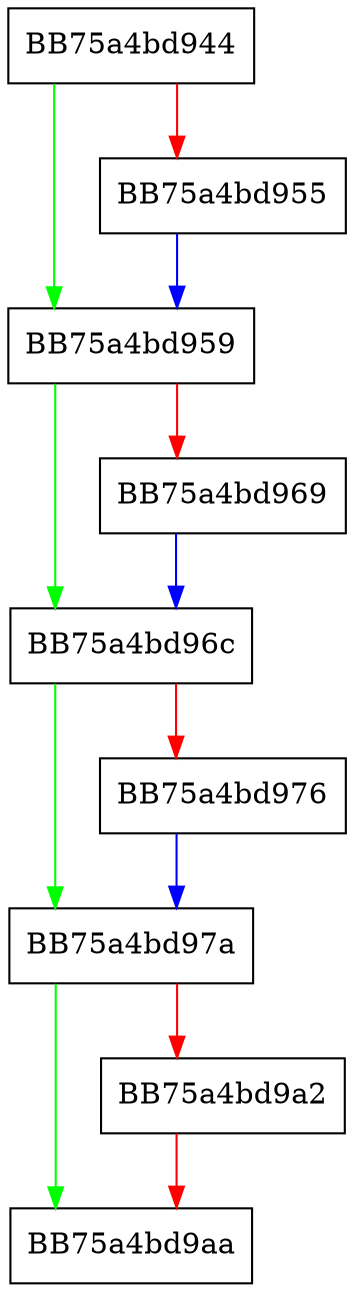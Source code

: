 digraph InsertValue {
  node [shape="box"];
  graph [splines=ortho];
  BB75a4bd944 -> BB75a4bd959 [color="green"];
  BB75a4bd944 -> BB75a4bd955 [color="red"];
  BB75a4bd955 -> BB75a4bd959 [color="blue"];
  BB75a4bd959 -> BB75a4bd96c [color="green"];
  BB75a4bd959 -> BB75a4bd969 [color="red"];
  BB75a4bd969 -> BB75a4bd96c [color="blue"];
  BB75a4bd96c -> BB75a4bd97a [color="green"];
  BB75a4bd96c -> BB75a4bd976 [color="red"];
  BB75a4bd976 -> BB75a4bd97a [color="blue"];
  BB75a4bd97a -> BB75a4bd9aa [color="green"];
  BB75a4bd97a -> BB75a4bd9a2 [color="red"];
  BB75a4bd9a2 -> BB75a4bd9aa [color="red"];
}